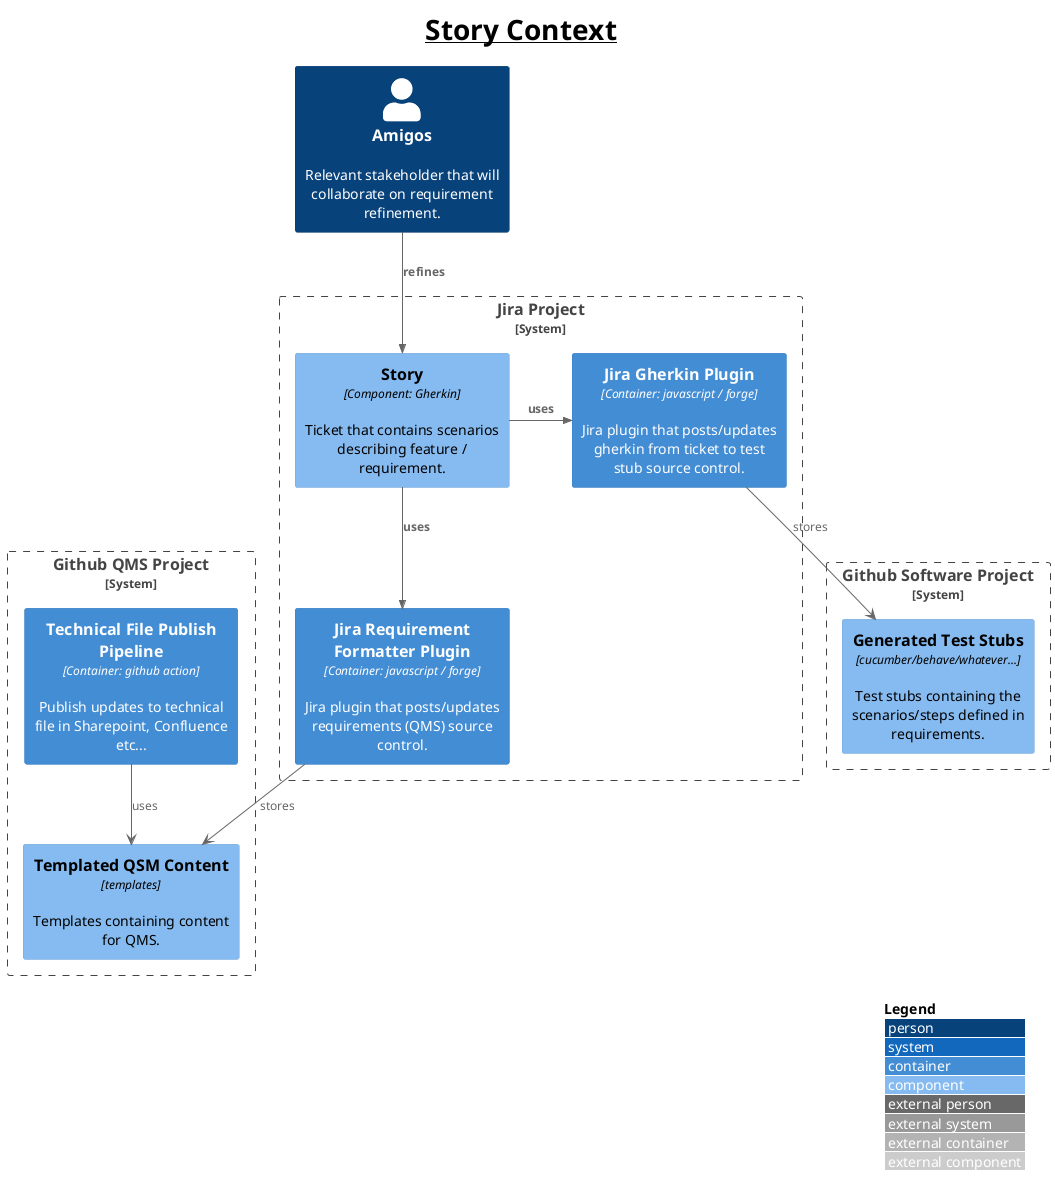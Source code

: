 @startuml

!include <c4/C4_Component.puml>  

LAYOUT_WITH_LEGEND()

title
<font size=28><u>Story Context</u></font>
end title

'left to right direction

Person(amigos, Amigos, "Relevant stakeholder that will collaborate on requirement refinement." )

System_Boundary(jira, "Jira Project"){
    Component(story, "Story", "Component: Gherkin", "Ticket that contains scenarios describing feature / requirement.")
    Container(jira_gherkin, "Jira Gherkin Plugin", "Container: javascript / forge", "Jira plugin that posts/updates gherkin from ticket to test stub source control.")
    Container(jira_formatter, "Jira Requirement Formatter Plugin", "Container: javascript / forge", "Jira plugin that posts/updates requirements (QMS) source control.")
}

System_Boundary(github_software, "Github Software Project"){
    Component(test_stubs, "Generated Test Stubs", "cucumber/behave/whatever...", "Test stubs containing the scenarios/steps defined in requirements.")
}

System_Boundary(github_qms, "Github QMS Project"){
    Container(publish_requirements, "Technical File Publish Pipeline", "Container: github action", "Publish updates to technical file in Sharepoint, Confluence etc...")
    Component(qms_files, "Templated QSM Content", "templates", "Templates containing content for QMS.")
}

Rel_D(amigos, story, "refines")

Rel_R(story, jira_gherkin, "uses")
Rel_D(story, jira_formatter, "uses")

jira_gherkin --> test_stubs : stores
jira_formatter --> qms_files : stores
publish_requirements --> qms_files : uses

@enduml